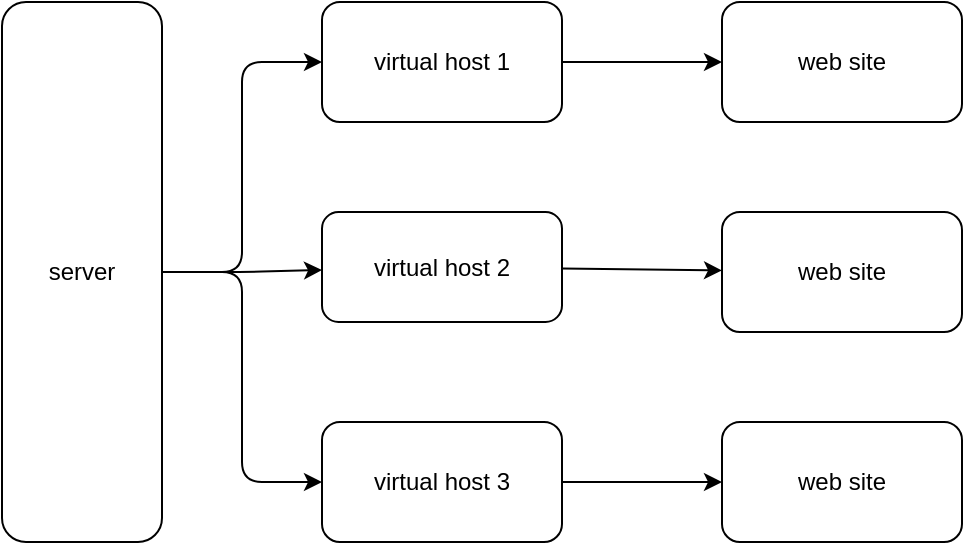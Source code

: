 <mxfile>
    <diagram id="uxnra0OD5_mA9ZQPszy7" name="Page-1">
        <mxGraphModel dx="799" dy="497" grid="1" gridSize="10" guides="1" tooltips="1" connect="1" arrows="1" fold="1" page="1" pageScale="1" pageWidth="827" pageHeight="1169" math="0" shadow="0">
            <root>
                <mxCell id="0"/>
                <mxCell id="1" parent="0"/>
                <mxCell id="4" value="" style="edgeStyle=none;html=1;exitX=1;exitY=0.5;exitDx=0;exitDy=0;" edge="1" parent="1" source="2" target="3">
                    <mxGeometry relative="1" as="geometry">
                        <Array as="points">
                            <mxPoint x="340" y="295"/>
                            <mxPoint x="340" y="190"/>
                        </Array>
                    </mxGeometry>
                </mxCell>
                <mxCell id="14" style="edgeStyle=none;html=1;entryX=0;entryY=0.5;entryDx=0;entryDy=0;" edge="1" parent="1" source="2" target="12">
                    <mxGeometry relative="1" as="geometry">
                        <Array as="points">
                            <mxPoint x="340" y="295"/>
                            <mxPoint x="340" y="400"/>
                        </Array>
                    </mxGeometry>
                </mxCell>
                <mxCell id="2" value="server" style="rounded=1;whiteSpace=wrap;html=1;" vertex="1" parent="1">
                    <mxGeometry x="220" y="160" width="80" height="270" as="geometry"/>
                </mxCell>
                <mxCell id="6" value="" style="edgeStyle=none;html=1;" edge="1" parent="1" source="3" target="5">
                    <mxGeometry relative="1" as="geometry"/>
                </mxCell>
                <mxCell id="3" value="virtual host 1" style="whiteSpace=wrap;html=1;rounded=1;" vertex="1" parent="1">
                    <mxGeometry x="380" y="160" width="120" height="60" as="geometry"/>
                </mxCell>
                <mxCell id="5" value="web site" style="whiteSpace=wrap;html=1;rounded=1;" vertex="1" parent="1">
                    <mxGeometry x="580" y="160" width="120" height="60" as="geometry"/>
                </mxCell>
                <mxCell id="7" value="" style="edgeStyle=none;html=1;exitX=1;exitY=0.5;exitDx=0;exitDy=0;" edge="1" parent="1" target="9" source="2">
                    <mxGeometry relative="1" as="geometry">
                        <mxPoint x="300" y="435" as="sourcePoint"/>
                        <Array as="points">
                            <mxPoint x="340" y="295"/>
                        </Array>
                    </mxGeometry>
                </mxCell>
                <mxCell id="8" value="" style="edgeStyle=none;html=1;" edge="1" parent="1" source="9" target="10">
                    <mxGeometry relative="1" as="geometry"/>
                </mxCell>
                <mxCell id="9" value="&lt;span style=&quot;color: rgb(0, 0, 0);&quot;&gt;virtual&amp;nbsp;&lt;/span&gt;host 2" style="whiteSpace=wrap;html=1;rounded=1;" vertex="1" parent="1">
                    <mxGeometry x="380" y="265" width="120" height="55" as="geometry"/>
                </mxCell>
                <mxCell id="10" value="web site" style="whiteSpace=wrap;html=1;rounded=1;" vertex="1" parent="1">
                    <mxGeometry x="580" y="265" width="120" height="60" as="geometry"/>
                </mxCell>
                <mxCell id="11" value="" style="edgeStyle=none;html=1;" edge="1" parent="1" source="12" target="13">
                    <mxGeometry relative="1" as="geometry"/>
                </mxCell>
                <mxCell id="12" value="&lt;span style=&quot;color: rgb(0, 0, 0);&quot;&gt;virtual&amp;nbsp;&lt;/span&gt;host 3" style="whiteSpace=wrap;html=1;rounded=1;" vertex="1" parent="1">
                    <mxGeometry x="380" y="370" width="120" height="60" as="geometry"/>
                </mxCell>
                <mxCell id="13" value="web site" style="whiteSpace=wrap;html=1;rounded=1;" vertex="1" parent="1">
                    <mxGeometry x="580" y="370" width="120" height="60" as="geometry"/>
                </mxCell>
            </root>
        </mxGraphModel>
    </diagram>
</mxfile>
